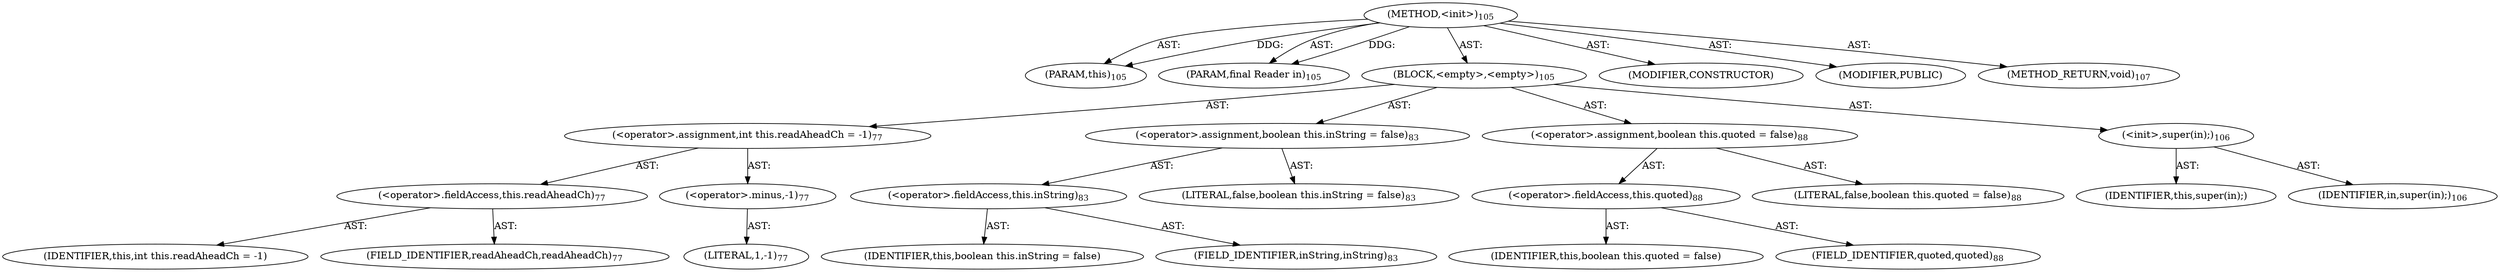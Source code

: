 digraph "&lt;init&gt;" {  
"111669149697" [label = <(METHOD,&lt;init&gt;)<SUB>105</SUB>> ]
"115964116994" [label = <(PARAM,this)<SUB>105</SUB>> ]
"115964116995" [label = <(PARAM,final Reader in)<SUB>105</SUB>> ]
"25769803777" [label = <(BLOCK,&lt;empty&gt;,&lt;empty&gt;)<SUB>105</SUB>> ]
"30064771081" [label = <(&lt;operator&gt;.assignment,int this.readAheadCh = -1)<SUB>77</SUB>> ]
"30064771082" [label = <(&lt;operator&gt;.fieldAccess,this.readAheadCh)<SUB>77</SUB>> ]
"68719476743" [label = <(IDENTIFIER,this,int this.readAheadCh = -1)> ]
"55834574851" [label = <(FIELD_IDENTIFIER,readAheadCh,readAheadCh)<SUB>77</SUB>> ]
"30064771083" [label = <(&lt;operator&gt;.minus,-1)<SUB>77</SUB>> ]
"90194313219" [label = <(LITERAL,1,-1)<SUB>77</SUB>> ]
"30064771084" [label = <(&lt;operator&gt;.assignment,boolean this.inString = false)<SUB>83</SUB>> ]
"30064771085" [label = <(&lt;operator&gt;.fieldAccess,this.inString)<SUB>83</SUB>> ]
"68719476744" [label = <(IDENTIFIER,this,boolean this.inString = false)> ]
"55834574852" [label = <(FIELD_IDENTIFIER,inString,inString)<SUB>83</SUB>> ]
"90194313220" [label = <(LITERAL,false,boolean this.inString = false)<SUB>83</SUB>> ]
"30064771086" [label = <(&lt;operator&gt;.assignment,boolean this.quoted = false)<SUB>88</SUB>> ]
"30064771087" [label = <(&lt;operator&gt;.fieldAccess,this.quoted)<SUB>88</SUB>> ]
"68719476745" [label = <(IDENTIFIER,this,boolean this.quoted = false)> ]
"55834574853" [label = <(FIELD_IDENTIFIER,quoted,quoted)<SUB>88</SUB>> ]
"90194313221" [label = <(LITERAL,false,boolean this.quoted = false)<SUB>88</SUB>> ]
"30064771073" [label = <(&lt;init&gt;,super(in);)<SUB>106</SUB>> ]
"68719476738" [label = <(IDENTIFIER,this,super(in);)> ]
"68719476739" [label = <(IDENTIFIER,in,super(in);)<SUB>106</SUB>> ]
"133143986181" [label = <(MODIFIER,CONSTRUCTOR)> ]
"133143986182" [label = <(MODIFIER,PUBLIC)> ]
"128849018881" [label = <(METHOD_RETURN,void)<SUB>107</SUB>> ]
  "111669149697" -> "115964116994"  [ label = "AST: "] 
  "111669149697" -> "115964116995"  [ label = "AST: "] 
  "111669149697" -> "25769803777"  [ label = "AST: "] 
  "111669149697" -> "133143986181"  [ label = "AST: "] 
  "111669149697" -> "133143986182"  [ label = "AST: "] 
  "111669149697" -> "128849018881"  [ label = "AST: "] 
  "25769803777" -> "30064771081"  [ label = "AST: "] 
  "25769803777" -> "30064771084"  [ label = "AST: "] 
  "25769803777" -> "30064771086"  [ label = "AST: "] 
  "25769803777" -> "30064771073"  [ label = "AST: "] 
  "30064771081" -> "30064771082"  [ label = "AST: "] 
  "30064771081" -> "30064771083"  [ label = "AST: "] 
  "30064771082" -> "68719476743"  [ label = "AST: "] 
  "30064771082" -> "55834574851"  [ label = "AST: "] 
  "30064771083" -> "90194313219"  [ label = "AST: "] 
  "30064771084" -> "30064771085"  [ label = "AST: "] 
  "30064771084" -> "90194313220"  [ label = "AST: "] 
  "30064771085" -> "68719476744"  [ label = "AST: "] 
  "30064771085" -> "55834574852"  [ label = "AST: "] 
  "30064771086" -> "30064771087"  [ label = "AST: "] 
  "30064771086" -> "90194313221"  [ label = "AST: "] 
  "30064771087" -> "68719476745"  [ label = "AST: "] 
  "30064771087" -> "55834574853"  [ label = "AST: "] 
  "30064771073" -> "68719476738"  [ label = "AST: "] 
  "30064771073" -> "68719476739"  [ label = "AST: "] 
  "111669149697" -> "115964116994"  [ label = "DDG: "] 
  "111669149697" -> "115964116995"  [ label = "DDG: "] 
}
